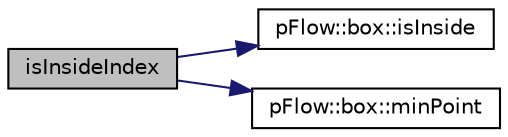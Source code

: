 digraph "isInsideIndex"
{
 // LATEX_PDF_SIZE
  edge [fontname="Helvetica",fontsize="10",labelfontname="Helvetica",labelfontsize="10"];
  node [fontname="Helvetica",fontsize="10",shape=record];
  rankdir="LR";
  Node1 [label="isInsideIndex",height=0.2,width=0.4,color="black", fillcolor="grey75", style="filled", fontcolor="black",tooltip=" "];
  Node1 -> Node2 [color="midnightblue",fontsize="10",style="solid",fontname="Helvetica"];
  Node2 [label="pFlow::box::isInside",height=0.2,width=0.4,color="black", fillcolor="white", style="filled",URL="$classpFlow_1_1box.html#a898603c1e4e433d2f304d86f1a22c53c",tooltip=" "];
  Node1 -> Node3 [color="midnightblue",fontsize="10",style="solid",fontname="Helvetica"];
  Node3 [label="pFlow::box::minPoint",height=0.2,width=0.4,color="black", fillcolor="white", style="filled",URL="$classpFlow_1_1box.html#a7a3e5e5740e519e910633f5d72bb043b",tooltip=" "];
}

